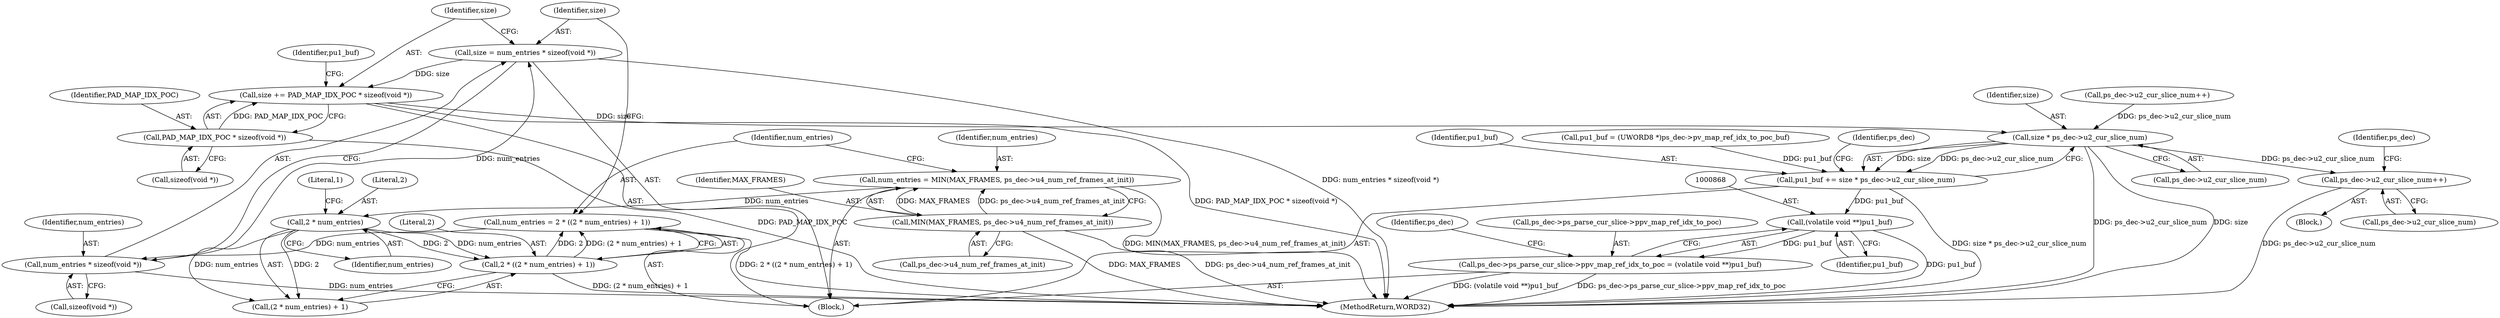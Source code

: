 digraph "0_Android_494561291a503840f385fbcd11d9bc5f4dc502b8_0@API" {
"1000841" [label="(Call,size += PAD_MAP_IDX_POC * sizeof(void *))"];
"1000843" [label="(Call,PAD_MAP_IDX_POC * sizeof(void *))"];
"1000835" [label="(Call,size = num_entries * sizeof(void *))"];
"1000837" [label="(Call,num_entries * sizeof(void *))"];
"1000826" [label="(Call,num_entries = 2 * ((2 * num_entries) + 1))"];
"1000828" [label="(Call,2 * ((2 * num_entries) + 1))"];
"1000831" [label="(Call,2 * num_entries)"];
"1000819" [label="(Call,num_entries = MIN(MAX_FRAMES, ps_dec->u4_num_ref_frames_at_init))"];
"1000821" [label="(Call,MIN(MAX_FRAMES, ps_dec->u4_num_ref_frames_at_init))"];
"1000856" [label="(Call,size * ps_dec->u2_cur_slice_num)"];
"1000854" [label="(Call,pu1_buf += size * ps_dec->u2_cur_slice_num)"];
"1000867" [label="(Call,(volatile void **)pu1_buf)"];
"1000861" [label="(Call,ps_dec->ps_parse_cur_slice->ppv_map_ref_idx_to_poc = (volatile void **)pu1_buf)"];
"1001389" [label="(Call,ps_dec->u2_cur_slice_num++)"];
"1001395" [label="(Identifier,ps_dec)"];
"1000848" [label="(Identifier,pu1_buf)"];
"1000856" [label="(Call,size * ps_dec->u2_cur_slice_num)"];
"1000869" [label="(Identifier,pu1_buf)"];
"1000855" [label="(Identifier,pu1_buf)"];
"1000844" [label="(Identifier,PAD_MAP_IDX_POC)"];
"1000826" [label="(Call,num_entries = 2 * ((2 * num_entries) + 1))"];
"1000832" [label="(Literal,2)"];
"1001389" [label="(Call,ps_dec->u2_cur_slice_num++)"];
"1000843" [label="(Call,PAD_MAP_IDX_POC * sizeof(void *))"];
"1000829" [label="(Literal,2)"];
"1000839" [label="(Call,sizeof(void *))"];
"1000820" [label="(Identifier,num_entries)"];
"1000873" [label="(Identifier,ps_dec)"];
"1000845" [label="(Call,sizeof(void *))"];
"1000847" [label="(Call,pu1_buf = (UWORD8 *)ps_dec->pv_map_ref_idx_to_poc_buf)"];
"1000838" [label="(Identifier,num_entries)"];
"1001427" [label="(MethodReturn,WORD32)"];
"1000857" [label="(Identifier,size)"];
"1000835" [label="(Call,size = num_entries * sizeof(void *))"];
"1000837" [label="(Call,num_entries * sizeof(void *))"];
"1000858" [label="(Call,ps_dec->u2_cur_slice_num)"];
"1000861" [label="(Call,ps_dec->ps_parse_cur_slice->ppv_map_ref_idx_to_poc = (volatile void **)pu1_buf)"];
"1000819" [label="(Call,num_entries = MIN(MAX_FRAMES, ps_dec->u4_num_ref_frames_at_init))"];
"1000864" [label="(Identifier,ps_dec)"];
"1000831" [label="(Call,2 * num_entries)"];
"1000794" [label="(Call,ps_dec->u2_cur_slice_num++)"];
"1000827" [label="(Identifier,num_entries)"];
"1000862" [label="(Call,ps_dec->ps_parse_cur_slice->ppv_map_ref_idx_to_poc)"];
"1001384" [label="(Block,)"];
"1000823" [label="(Call,ps_dec->u4_num_ref_frames_at_init)"];
"1001390" [label="(Call,ps_dec->u2_cur_slice_num)"];
"1000828" [label="(Call,2 * ((2 * num_entries) + 1))"];
"1000842" [label="(Identifier,size)"];
"1000821" [label="(Call,MIN(MAX_FRAMES, ps_dec->u4_num_ref_frames_at_init))"];
"1000867" [label="(Call,(volatile void **)pu1_buf)"];
"1000815" [label="(Block,)"];
"1000830" [label="(Call,(2 * num_entries) + 1)"];
"1000822" [label="(Identifier,MAX_FRAMES)"];
"1000836" [label="(Identifier,size)"];
"1000833" [label="(Identifier,num_entries)"];
"1000834" [label="(Literal,1)"];
"1000841" [label="(Call,size += PAD_MAP_IDX_POC * sizeof(void *))"];
"1000854" [label="(Call,pu1_buf += size * ps_dec->u2_cur_slice_num)"];
"1000841" -> "1000815"  [label="AST: "];
"1000841" -> "1000843"  [label="CFG: "];
"1000842" -> "1000841"  [label="AST: "];
"1000843" -> "1000841"  [label="AST: "];
"1000848" -> "1000841"  [label="CFG: "];
"1000841" -> "1001427"  [label="DDG: PAD_MAP_IDX_POC * sizeof(void *)"];
"1000843" -> "1000841"  [label="DDG: PAD_MAP_IDX_POC"];
"1000835" -> "1000841"  [label="DDG: size"];
"1000841" -> "1000856"  [label="DDG: size"];
"1000843" -> "1000845"  [label="CFG: "];
"1000844" -> "1000843"  [label="AST: "];
"1000845" -> "1000843"  [label="AST: "];
"1000843" -> "1001427"  [label="DDG: PAD_MAP_IDX_POC"];
"1000835" -> "1000815"  [label="AST: "];
"1000835" -> "1000837"  [label="CFG: "];
"1000836" -> "1000835"  [label="AST: "];
"1000837" -> "1000835"  [label="AST: "];
"1000842" -> "1000835"  [label="CFG: "];
"1000835" -> "1001427"  [label="DDG: num_entries * sizeof(void *)"];
"1000837" -> "1000835"  [label="DDG: num_entries"];
"1000837" -> "1000839"  [label="CFG: "];
"1000838" -> "1000837"  [label="AST: "];
"1000839" -> "1000837"  [label="AST: "];
"1000837" -> "1001427"  [label="DDG: num_entries"];
"1000826" -> "1000837"  [label="DDG: num_entries"];
"1000826" -> "1000815"  [label="AST: "];
"1000826" -> "1000828"  [label="CFG: "];
"1000827" -> "1000826"  [label="AST: "];
"1000828" -> "1000826"  [label="AST: "];
"1000836" -> "1000826"  [label="CFG: "];
"1000826" -> "1001427"  [label="DDG: 2 * ((2 * num_entries) + 1)"];
"1000828" -> "1000826"  [label="DDG: 2"];
"1000828" -> "1000826"  [label="DDG: (2 * num_entries) + 1"];
"1000828" -> "1000830"  [label="CFG: "];
"1000829" -> "1000828"  [label="AST: "];
"1000830" -> "1000828"  [label="AST: "];
"1000828" -> "1001427"  [label="DDG: (2 * num_entries) + 1"];
"1000831" -> "1000828"  [label="DDG: 2"];
"1000831" -> "1000828"  [label="DDG: num_entries"];
"1000831" -> "1000830"  [label="AST: "];
"1000831" -> "1000833"  [label="CFG: "];
"1000832" -> "1000831"  [label="AST: "];
"1000833" -> "1000831"  [label="AST: "];
"1000834" -> "1000831"  [label="CFG: "];
"1000831" -> "1000830"  [label="DDG: 2"];
"1000831" -> "1000830"  [label="DDG: num_entries"];
"1000819" -> "1000831"  [label="DDG: num_entries"];
"1000819" -> "1000815"  [label="AST: "];
"1000819" -> "1000821"  [label="CFG: "];
"1000820" -> "1000819"  [label="AST: "];
"1000821" -> "1000819"  [label="AST: "];
"1000827" -> "1000819"  [label="CFG: "];
"1000819" -> "1001427"  [label="DDG: MIN(MAX_FRAMES, ps_dec->u4_num_ref_frames_at_init)"];
"1000821" -> "1000819"  [label="DDG: MAX_FRAMES"];
"1000821" -> "1000819"  [label="DDG: ps_dec->u4_num_ref_frames_at_init"];
"1000821" -> "1000823"  [label="CFG: "];
"1000822" -> "1000821"  [label="AST: "];
"1000823" -> "1000821"  [label="AST: "];
"1000821" -> "1001427"  [label="DDG: ps_dec->u4_num_ref_frames_at_init"];
"1000821" -> "1001427"  [label="DDG: MAX_FRAMES"];
"1000856" -> "1000854"  [label="AST: "];
"1000856" -> "1000858"  [label="CFG: "];
"1000857" -> "1000856"  [label="AST: "];
"1000858" -> "1000856"  [label="AST: "];
"1000854" -> "1000856"  [label="CFG: "];
"1000856" -> "1001427"  [label="DDG: ps_dec->u2_cur_slice_num"];
"1000856" -> "1001427"  [label="DDG: size"];
"1000856" -> "1000854"  [label="DDG: size"];
"1000856" -> "1000854"  [label="DDG: ps_dec->u2_cur_slice_num"];
"1000794" -> "1000856"  [label="DDG: ps_dec->u2_cur_slice_num"];
"1000856" -> "1001389"  [label="DDG: ps_dec->u2_cur_slice_num"];
"1000854" -> "1000815"  [label="AST: "];
"1000855" -> "1000854"  [label="AST: "];
"1000864" -> "1000854"  [label="CFG: "];
"1000854" -> "1001427"  [label="DDG: size * ps_dec->u2_cur_slice_num"];
"1000847" -> "1000854"  [label="DDG: pu1_buf"];
"1000854" -> "1000867"  [label="DDG: pu1_buf"];
"1000867" -> "1000861"  [label="AST: "];
"1000867" -> "1000869"  [label="CFG: "];
"1000868" -> "1000867"  [label="AST: "];
"1000869" -> "1000867"  [label="AST: "];
"1000861" -> "1000867"  [label="CFG: "];
"1000867" -> "1001427"  [label="DDG: pu1_buf"];
"1000867" -> "1000861"  [label="DDG: pu1_buf"];
"1000861" -> "1000815"  [label="AST: "];
"1000862" -> "1000861"  [label="AST: "];
"1000873" -> "1000861"  [label="CFG: "];
"1000861" -> "1001427"  [label="DDG: (volatile void **)pu1_buf"];
"1000861" -> "1001427"  [label="DDG: ps_dec->ps_parse_cur_slice->ppv_map_ref_idx_to_poc"];
"1001389" -> "1001384"  [label="AST: "];
"1001389" -> "1001390"  [label="CFG: "];
"1001390" -> "1001389"  [label="AST: "];
"1001395" -> "1001389"  [label="CFG: "];
"1001389" -> "1001427"  [label="DDG: ps_dec->u2_cur_slice_num"];
}
